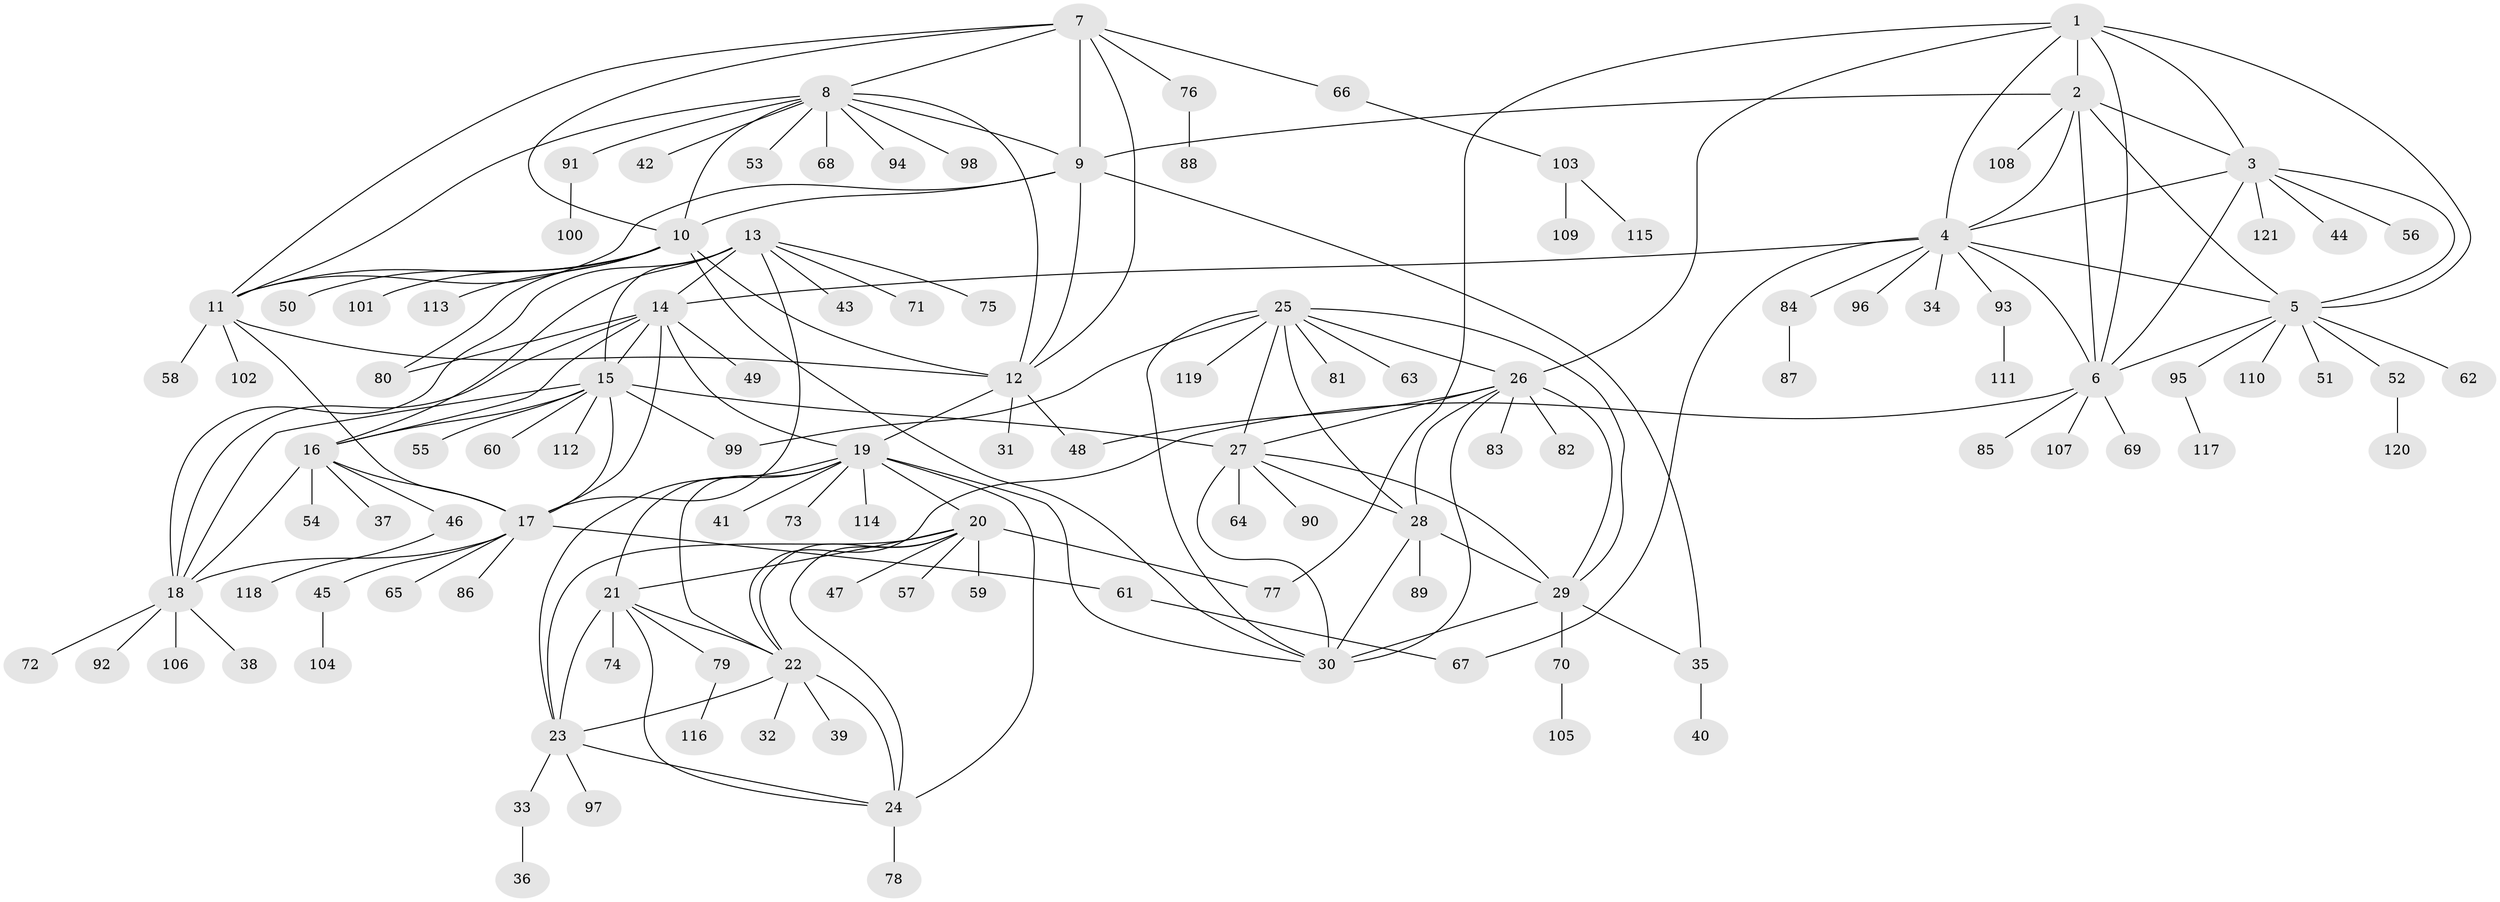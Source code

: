 // coarse degree distribution, {7: 0.04918032786885246, 6: 0.14754098360655737, 5: 0.04918032786885246, 10: 0.04918032786885246, 9: 0.04918032786885246, 8: 0.04918032786885246, 1: 0.47540983606557374, 2: 0.13114754098360656}
// Generated by graph-tools (version 1.1) at 2025/52/03/04/25 22:52:31]
// undirected, 121 vertices, 182 edges
graph export_dot {
  node [color=gray90,style=filled];
  1;
  2;
  3;
  4;
  5;
  6;
  7;
  8;
  9;
  10;
  11;
  12;
  13;
  14;
  15;
  16;
  17;
  18;
  19;
  20;
  21;
  22;
  23;
  24;
  25;
  26;
  27;
  28;
  29;
  30;
  31;
  32;
  33;
  34;
  35;
  36;
  37;
  38;
  39;
  40;
  41;
  42;
  43;
  44;
  45;
  46;
  47;
  48;
  49;
  50;
  51;
  52;
  53;
  54;
  55;
  56;
  57;
  58;
  59;
  60;
  61;
  62;
  63;
  64;
  65;
  66;
  67;
  68;
  69;
  70;
  71;
  72;
  73;
  74;
  75;
  76;
  77;
  78;
  79;
  80;
  81;
  82;
  83;
  84;
  85;
  86;
  87;
  88;
  89;
  90;
  91;
  92;
  93;
  94;
  95;
  96;
  97;
  98;
  99;
  100;
  101;
  102;
  103;
  104;
  105;
  106;
  107;
  108;
  109;
  110;
  111;
  112;
  113;
  114;
  115;
  116;
  117;
  118;
  119;
  120;
  121;
  1 -- 2;
  1 -- 3;
  1 -- 4;
  1 -- 5;
  1 -- 6;
  1 -- 26;
  1 -- 77;
  2 -- 3;
  2 -- 4;
  2 -- 5;
  2 -- 6;
  2 -- 9;
  2 -- 108;
  3 -- 4;
  3 -- 5;
  3 -- 6;
  3 -- 44;
  3 -- 56;
  3 -- 121;
  4 -- 5;
  4 -- 6;
  4 -- 14;
  4 -- 34;
  4 -- 67;
  4 -- 84;
  4 -- 93;
  4 -- 96;
  5 -- 6;
  5 -- 51;
  5 -- 52;
  5 -- 62;
  5 -- 95;
  5 -- 110;
  6 -- 22;
  6 -- 69;
  6 -- 85;
  6 -- 107;
  7 -- 8;
  7 -- 9;
  7 -- 10;
  7 -- 11;
  7 -- 12;
  7 -- 66;
  7 -- 76;
  8 -- 9;
  8 -- 10;
  8 -- 11;
  8 -- 12;
  8 -- 42;
  8 -- 53;
  8 -- 68;
  8 -- 91;
  8 -- 94;
  8 -- 98;
  9 -- 10;
  9 -- 11;
  9 -- 12;
  9 -- 35;
  10 -- 11;
  10 -- 12;
  10 -- 30;
  10 -- 50;
  10 -- 80;
  10 -- 101;
  10 -- 113;
  11 -- 12;
  11 -- 17;
  11 -- 58;
  11 -- 102;
  12 -- 19;
  12 -- 31;
  12 -- 48;
  13 -- 14;
  13 -- 15;
  13 -- 16;
  13 -- 17;
  13 -- 18;
  13 -- 43;
  13 -- 71;
  13 -- 75;
  14 -- 15;
  14 -- 16;
  14 -- 17;
  14 -- 18;
  14 -- 19;
  14 -- 49;
  14 -- 80;
  15 -- 16;
  15 -- 17;
  15 -- 18;
  15 -- 27;
  15 -- 55;
  15 -- 60;
  15 -- 99;
  15 -- 112;
  16 -- 17;
  16 -- 18;
  16 -- 37;
  16 -- 46;
  16 -- 54;
  17 -- 18;
  17 -- 45;
  17 -- 61;
  17 -- 65;
  17 -- 86;
  18 -- 38;
  18 -- 72;
  18 -- 92;
  18 -- 106;
  19 -- 20;
  19 -- 21;
  19 -- 22;
  19 -- 23;
  19 -- 24;
  19 -- 30;
  19 -- 41;
  19 -- 73;
  19 -- 114;
  20 -- 21;
  20 -- 22;
  20 -- 23;
  20 -- 24;
  20 -- 47;
  20 -- 57;
  20 -- 59;
  20 -- 77;
  21 -- 22;
  21 -- 23;
  21 -- 24;
  21 -- 74;
  21 -- 79;
  22 -- 23;
  22 -- 24;
  22 -- 32;
  22 -- 39;
  23 -- 24;
  23 -- 33;
  23 -- 97;
  24 -- 78;
  25 -- 26;
  25 -- 27;
  25 -- 28;
  25 -- 29;
  25 -- 30;
  25 -- 63;
  25 -- 81;
  25 -- 99;
  25 -- 119;
  26 -- 27;
  26 -- 28;
  26 -- 29;
  26 -- 30;
  26 -- 48;
  26 -- 82;
  26 -- 83;
  27 -- 28;
  27 -- 29;
  27 -- 30;
  27 -- 64;
  27 -- 90;
  28 -- 29;
  28 -- 30;
  28 -- 89;
  29 -- 30;
  29 -- 35;
  29 -- 70;
  33 -- 36;
  35 -- 40;
  45 -- 104;
  46 -- 118;
  52 -- 120;
  61 -- 67;
  66 -- 103;
  70 -- 105;
  76 -- 88;
  79 -- 116;
  84 -- 87;
  91 -- 100;
  93 -- 111;
  95 -- 117;
  103 -- 109;
  103 -- 115;
}

